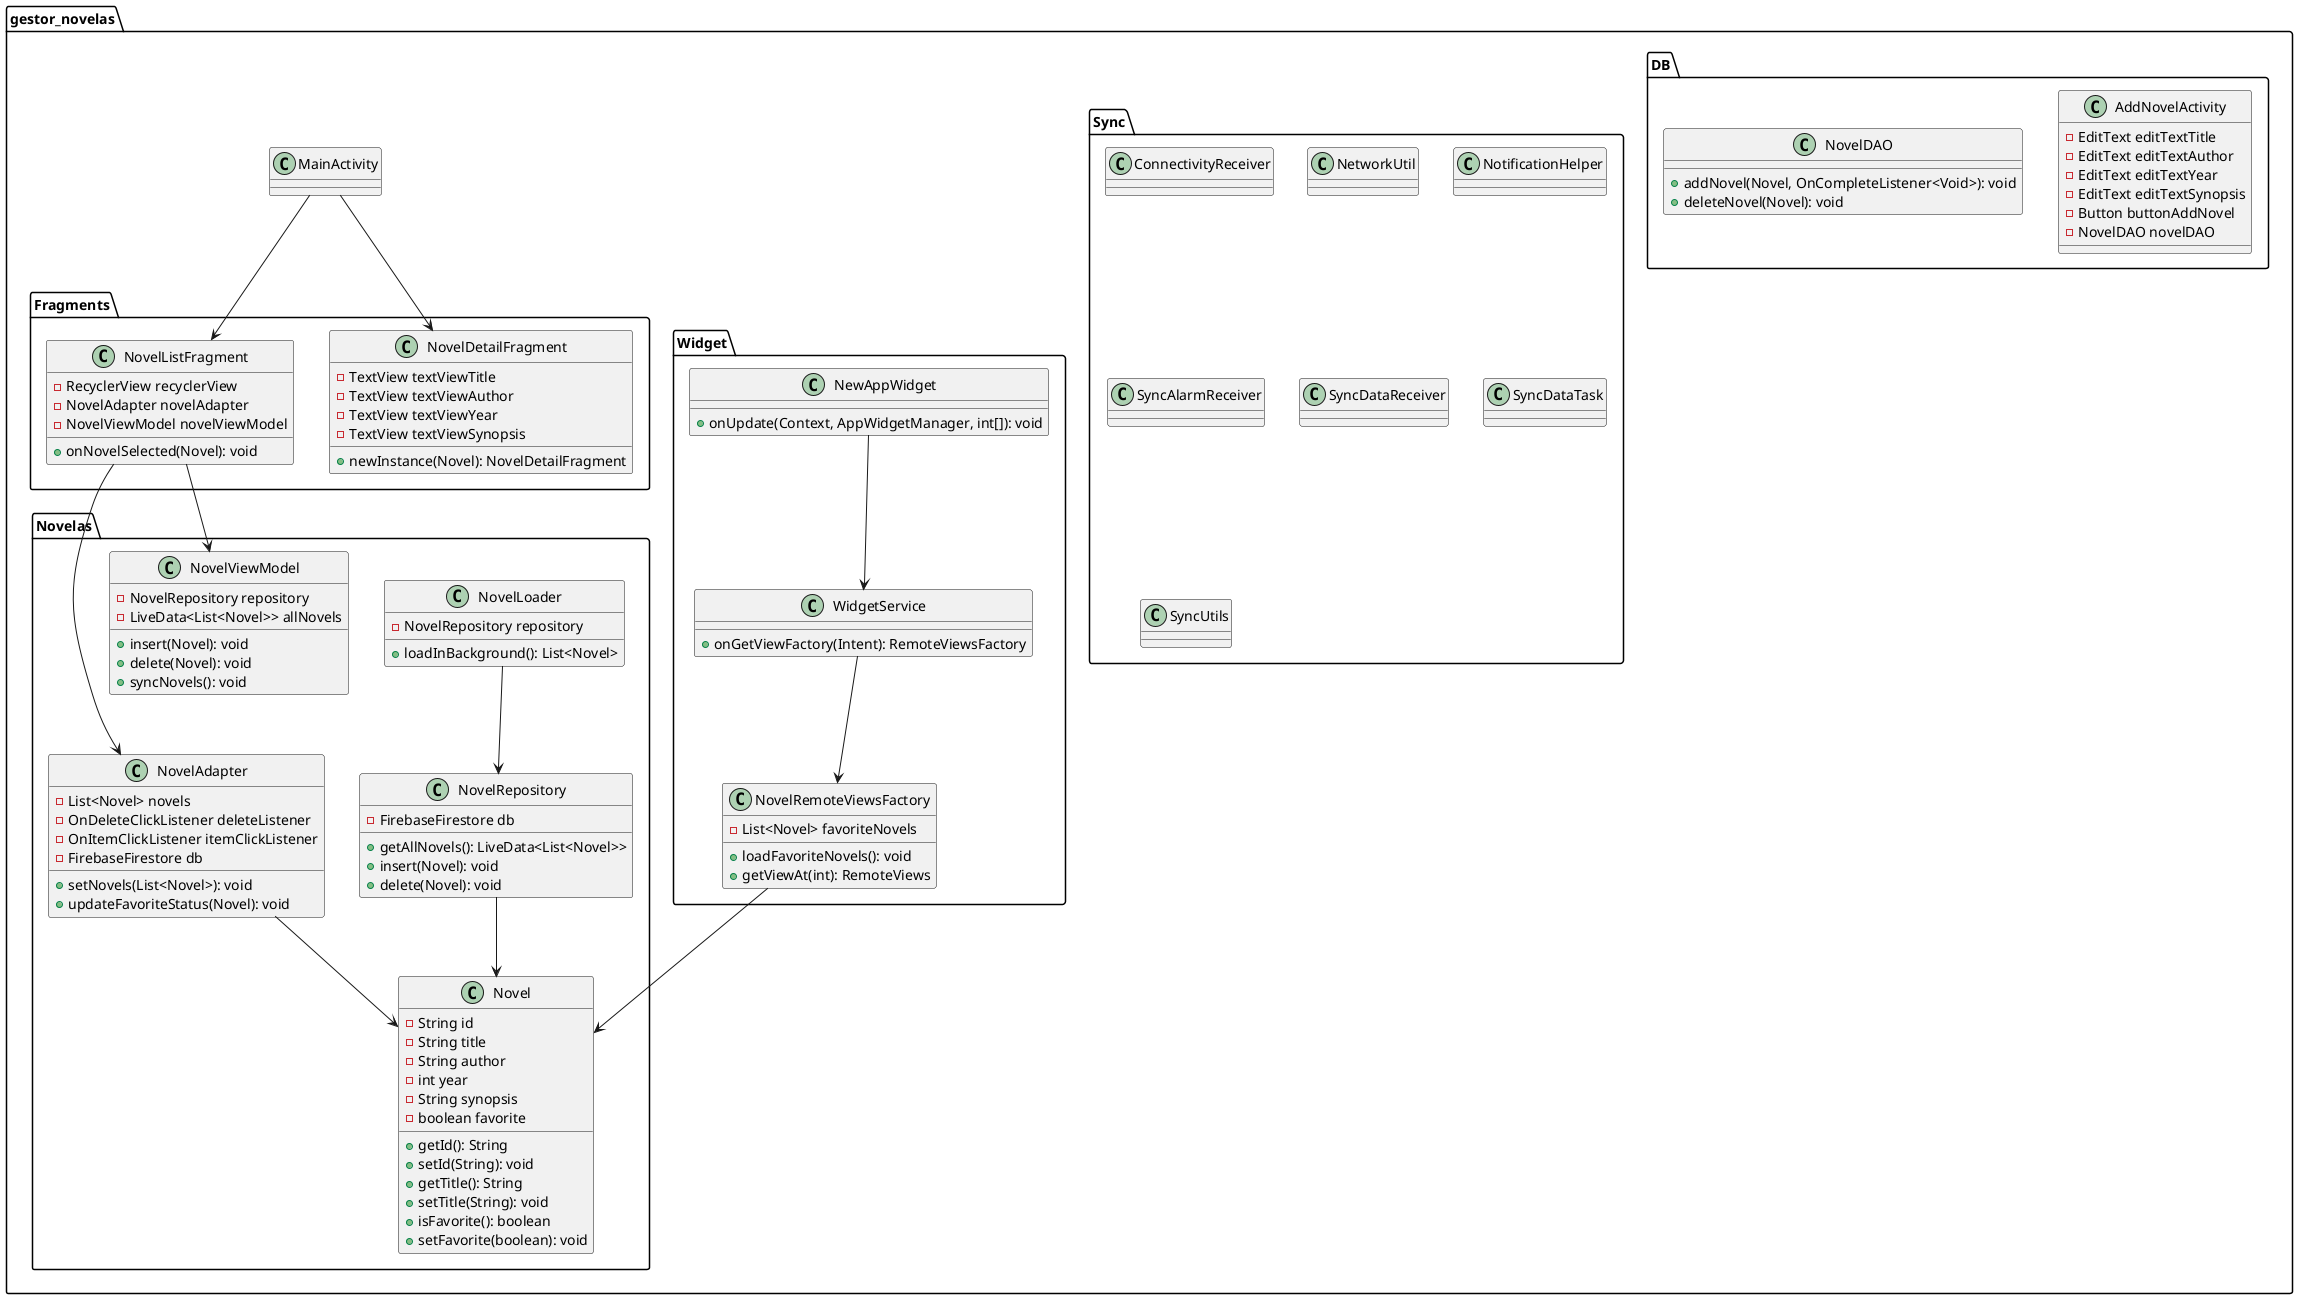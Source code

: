 @startuml
package "gestor_novelas" {

    package DB {
        class AddNovelActivity {
            - EditText editTextTitle
            - EditText editTextAuthor
            - EditText editTextYear
            - EditText editTextSynopsis
            - Button buttonAddNovel
            - NovelDAO novelDAO
        }

        class NovelDAO {
            + addNovel(Novel, OnCompleteListener<Void>): void
            + deleteNovel(Novel): void
        }
    }

    package Fragments {
        class NovelDetailFragment {
            - TextView textViewTitle
            - TextView textViewAuthor
            - TextView textViewYear
            - TextView textViewSynopsis
            + newInstance(Novel): NovelDetailFragment
        }

        class NovelListFragment {
            - RecyclerView recyclerView
            - NovelAdapter novelAdapter
            - NovelViewModel novelViewModel
            + onNovelSelected(Novel): void
        }
    }

    package Novelas {
        class Novel {
            - String id
            - String title
            - String author
            - int year
            - String synopsis
            - boolean favorite
            + getId(): String
            + setId(String): void
            + getTitle(): String
            + setTitle(String): void
            + isFavorite(): boolean
            + setFavorite(boolean): void
        }

        class NovelAdapter {
            - List<Novel> novels
            - OnDeleteClickListener deleteListener
            - OnItemClickListener itemClickListener
            - FirebaseFirestore db
            + setNovels(List<Novel>): void
            + updateFavoriteStatus(Novel): void
        }

        class NovelLoader {
            - NovelRepository repository
            + loadInBackground(): List<Novel>
        }

        class NovelRepository {
            - FirebaseFirestore db
            + getAllNovels(): LiveData<List<Novel>>
            + insert(Novel): void
            + delete(Novel): void
        }

        class NovelViewModel {
            - NovelRepository repository
            - LiveData<List<Novel>> allNovels
            + insert(Novel): void
            + delete(Novel): void
            + syncNovels(): void
        }
    }

    package Sync {
        class ConnectivityReceiver
        class NetworkUtil
        class NotificationHelper
        class SyncAlarmReceiver
        class SyncDataReceiver
        class SyncDataTask
        class SyncUtils
    }

    package Widget {
        class NewAppWidget {
            + onUpdate(Context, AppWidgetManager, int[]): void
        }

        class NovelRemoteViewsFactory {
            - List<Novel> favoriteNovels
            + loadFavoriteNovels(): void
            + getViewAt(int): RemoteViews
        }

        class WidgetService {
            + onGetViewFactory(Intent): RemoteViewsFactory
        }
    }

    MainActivity --> Fragments.NovelListFragment
    Fragments.NovelListFragment --> Novelas.NovelAdapter
    Fragments.NovelListFragment --> Novelas.NovelViewModel
    Fragments.NovelDetailFragment <-- MainActivity
    Novelas.NovelAdapter --> Novelas.Novel
    Novelas.NovelLoader --> Novelas.NovelRepository
    Novelas.NovelRepository --> Novelas.Novel
    Widget.NewAppWidget --> Widget.WidgetService
    Widget.WidgetService --> Widget.NovelRemoteViewsFactory
    Widget.NovelRemoteViewsFactory --> Novelas.Novel

}
@enduml

